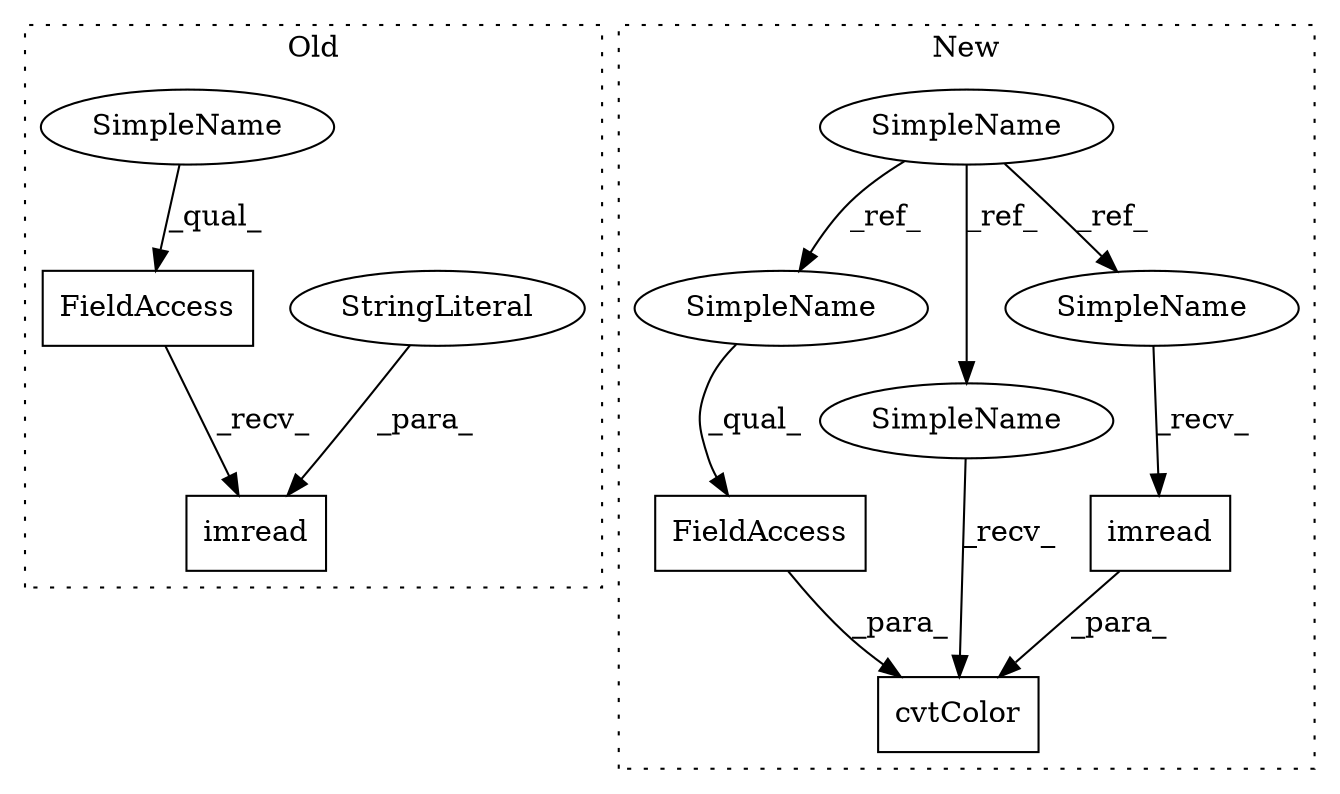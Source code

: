 digraph G {
subgraph cluster0 {
1 [label="imread" a="32" s="2401,2422" l="7,1" shape="box"];
3 [label="StringLiteral" a="45" s="2417" l="5" shape="ellipse"];
5 [label="FieldAccess" a="22" s="2390" l="10" shape="box"];
11 [label="SimpleName" a="42" s="2390" l="5" shape="ellipse"];
label = "Old";
style="dotted";
}
subgraph cluster1 {
2 [label="cvtColor" a="32" s="2385,2432" l="9,1" shape="box"];
4 [label="FieldAccess" a="22" s="2415" l="17" shape="box"];
6 [label="SimpleName" a="42" s="2228" l="3" shape="ellipse"];
7 [label="imread" a="32" s="2398,2413" l="7,1" shape="box"];
8 [label="SimpleName" a="42" s="2415" l="3" shape="ellipse"];
9 [label="SimpleName" a="42" s="2381" l="3" shape="ellipse"];
10 [label="SimpleName" a="42" s="2394" l="3" shape="ellipse"];
label = "New";
style="dotted";
}
3 -> 1 [label="_para_"];
4 -> 2 [label="_para_"];
5 -> 1 [label="_recv_"];
6 -> 10 [label="_ref_"];
6 -> 9 [label="_ref_"];
6 -> 8 [label="_ref_"];
7 -> 2 [label="_para_"];
8 -> 4 [label="_qual_"];
9 -> 2 [label="_recv_"];
10 -> 7 [label="_recv_"];
11 -> 5 [label="_qual_"];
}